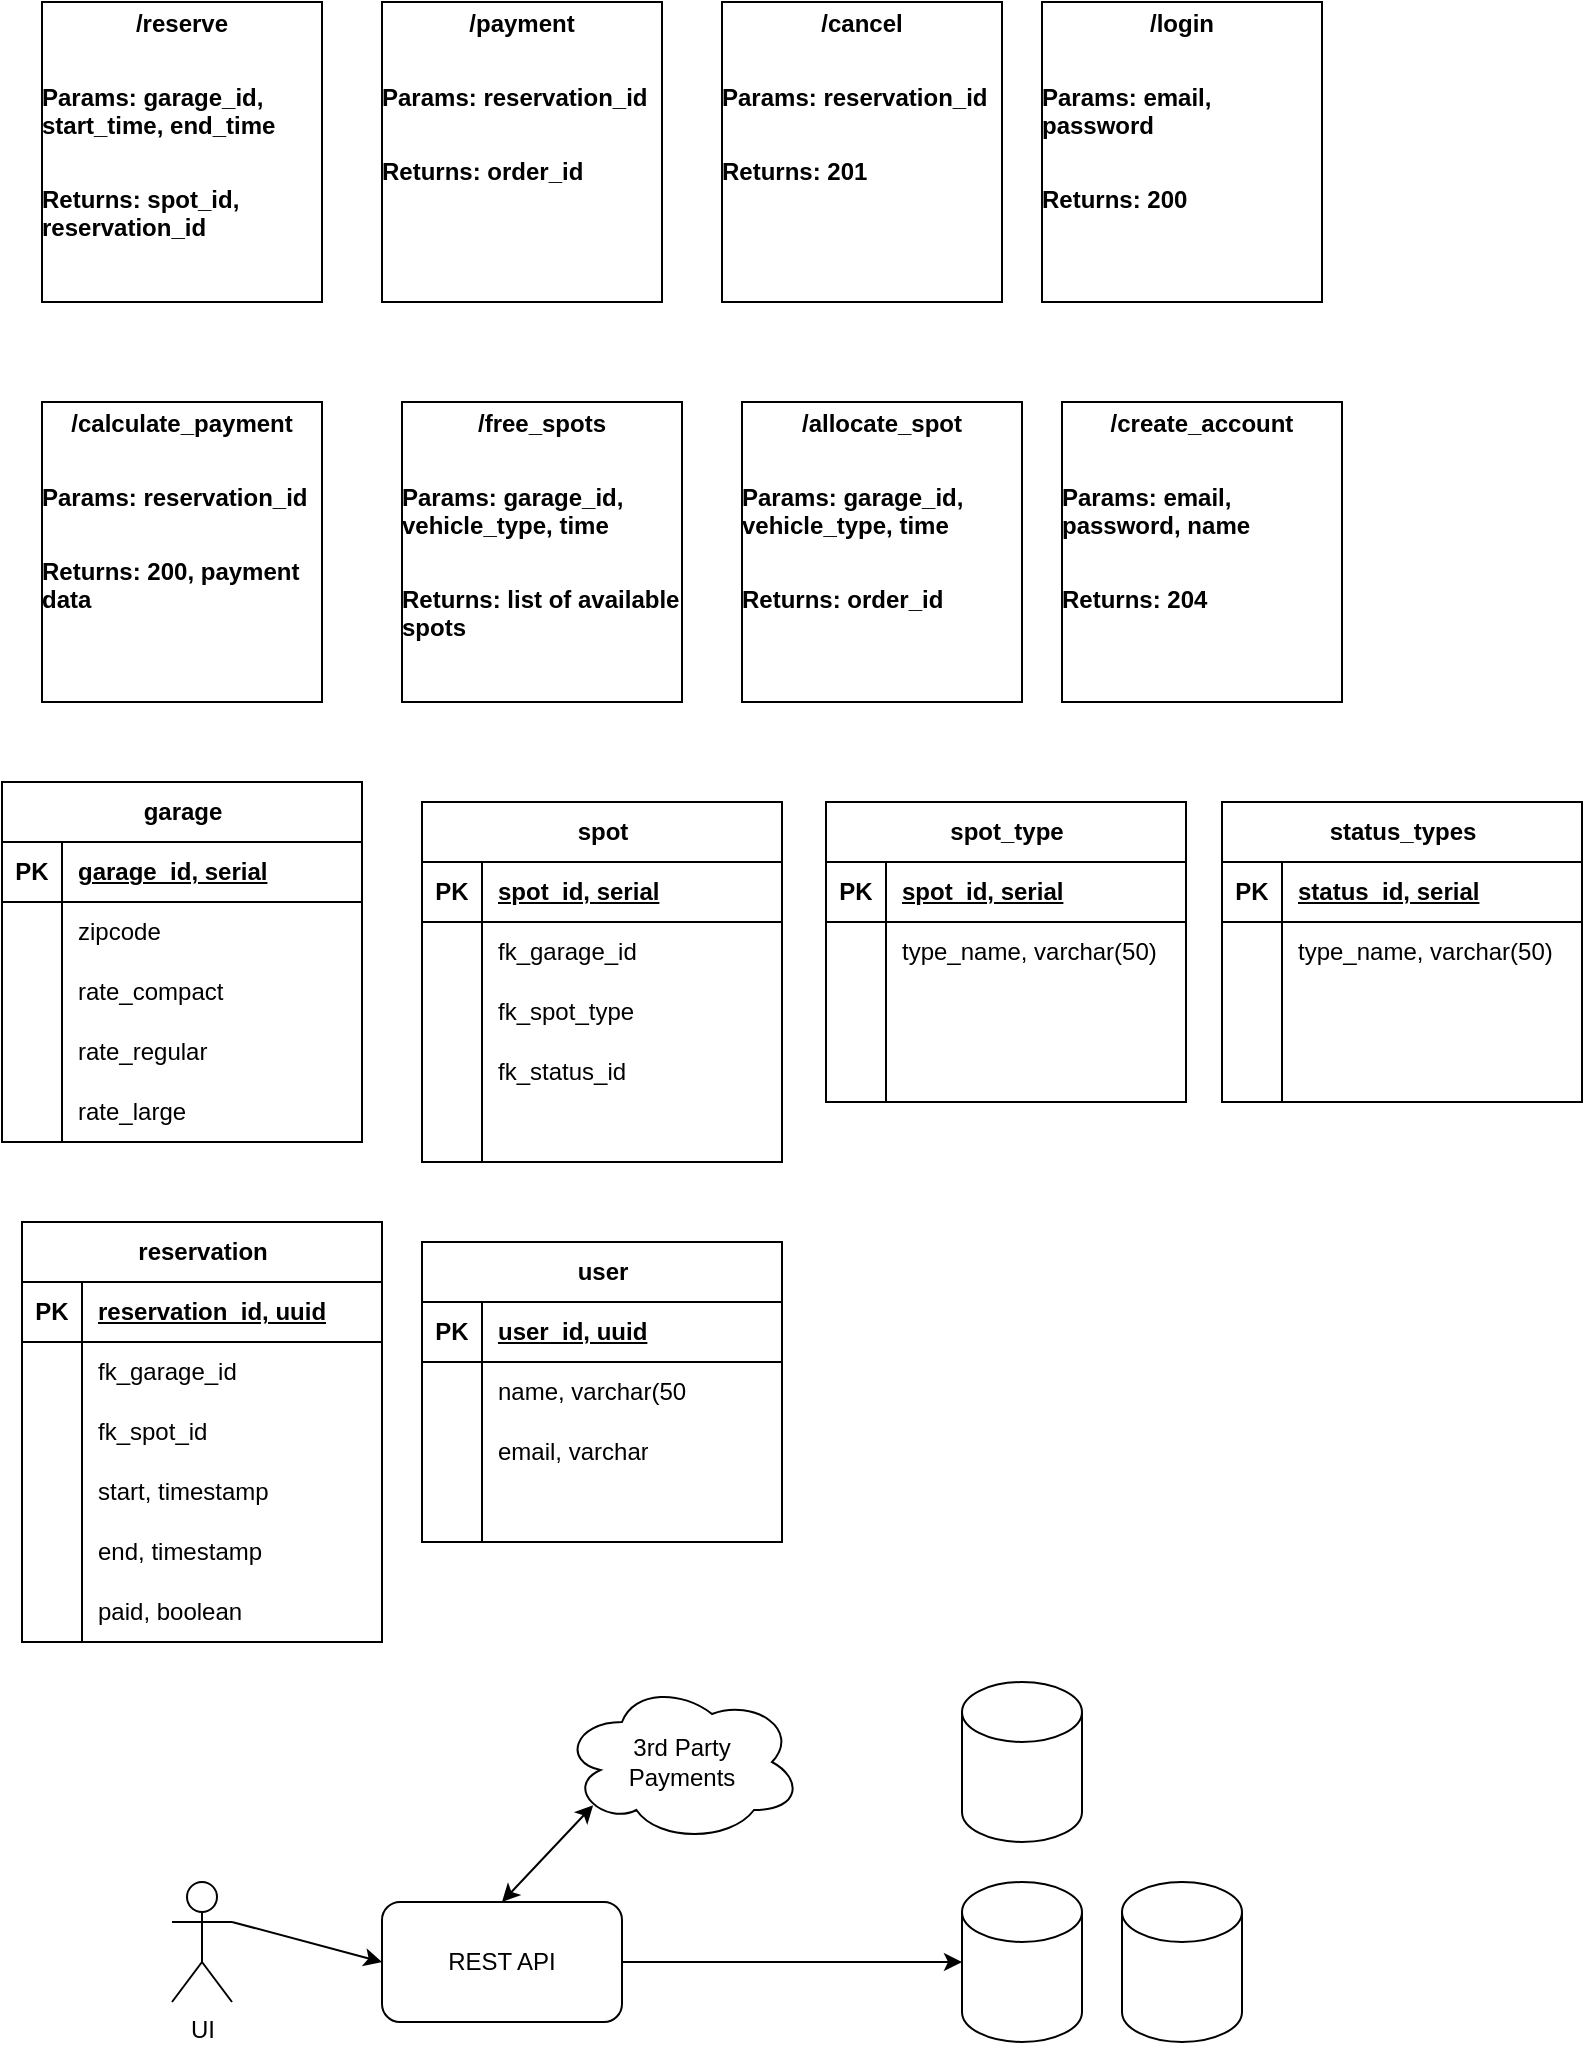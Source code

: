 <mxfile version="24.4.13" type="github">
  <diagram name="Page-1" id="Utx4sBsrbzKJD6s0hkBJ">
    <mxGraphModel dx="1434" dy="866" grid="1" gridSize="10" guides="1" tooltips="1" connect="1" arrows="1" fold="1" page="1" pageScale="1" pageWidth="850" pageHeight="1100" math="0" shadow="0">
      <root>
        <mxCell id="0" />
        <mxCell id="1" parent="0" />
        <mxCell id="egeX6gDCXLzGk8_edn80-23" value="&lt;p style=&quot;margin:0px;margin-top:4px;text-align:center;&quot;&gt;&lt;b&gt;/reserve&lt;/b&gt;&lt;/p&gt;&lt;p style=&quot;margin: 4px 0px 0px;&quot;&gt;&lt;br&gt;&lt;/p&gt;&lt;p style=&quot;margin: 4px 0px 0px;&quot;&gt;&lt;b&gt;Params: garage_id, start_time, end_time&lt;/b&gt;&lt;/p&gt;&lt;p style=&quot;margin: 4px 0px 0px;&quot;&gt;&lt;b&gt;&lt;br&gt;&lt;/b&gt;&lt;/p&gt;&lt;p style=&quot;margin: 4px 0px 0px;&quot;&gt;&lt;b&gt;Returns: spot_id, reservation_id&lt;/b&gt;&lt;/p&gt;&lt;p style=&quot;margin: 4px 0px 0px;&quot;&gt;&lt;b&gt;&lt;br&gt;&lt;/b&gt;&lt;/p&gt;" style="verticalAlign=top;align=left;overflow=fill;html=1;whiteSpace=wrap;" vertex="1" parent="1">
          <mxGeometry x="30" y="60" width="140" height="150" as="geometry" />
        </mxCell>
        <mxCell id="egeX6gDCXLzGk8_edn80-24" value="&lt;p style=&quot;margin:0px;margin-top:4px;text-align:center;&quot;&gt;&lt;b&gt;/payment&lt;/b&gt;&lt;/p&gt;&lt;p style=&quot;margin: 4px 0px 0px;&quot;&gt;&lt;br&gt;&lt;/p&gt;&lt;p style=&quot;margin: 4px 0px 0px;&quot;&gt;&lt;b&gt;Params: reservation_id&lt;/b&gt;&lt;/p&gt;&lt;p style=&quot;margin: 4px 0px 0px;&quot;&gt;&lt;b&gt;&lt;br&gt;&lt;/b&gt;&lt;/p&gt;&lt;p style=&quot;margin: 4px 0px 0px;&quot;&gt;&lt;b&gt;Returns: order_id&lt;/b&gt;&lt;/p&gt;&lt;p style=&quot;margin: 4px 0px 0px;&quot;&gt;&lt;b&gt;&lt;br&gt;&lt;/b&gt;&lt;/p&gt;" style="verticalAlign=top;align=left;overflow=fill;html=1;whiteSpace=wrap;" vertex="1" parent="1">
          <mxGeometry x="200" y="60" width="140" height="150" as="geometry" />
        </mxCell>
        <mxCell id="egeX6gDCXLzGk8_edn80-25" value="&lt;p style=&quot;margin:0px;margin-top:4px;text-align:center;&quot;&gt;&lt;b&gt;/cancel&lt;/b&gt;&lt;/p&gt;&lt;p style=&quot;margin: 4px 0px 0px;&quot;&gt;&lt;br&gt;&lt;/p&gt;&lt;p style=&quot;margin: 4px 0px 0px;&quot;&gt;&lt;b&gt;Params: reservation_id&lt;/b&gt;&lt;/p&gt;&lt;p style=&quot;margin: 4px 0px 0px;&quot;&gt;&lt;b&gt;&lt;br&gt;&lt;/b&gt;&lt;/p&gt;&lt;p style=&quot;margin: 4px 0px 0px;&quot;&gt;&lt;b&gt;Returns: 201&lt;/b&gt;&lt;/p&gt;&lt;p style=&quot;margin: 4px 0px 0px;&quot;&gt;&lt;b&gt;&lt;br&gt;&lt;/b&gt;&lt;/p&gt;" style="verticalAlign=top;align=left;overflow=fill;html=1;whiteSpace=wrap;" vertex="1" parent="1">
          <mxGeometry x="370" y="60" width="140" height="150" as="geometry" />
        </mxCell>
        <mxCell id="egeX6gDCXLzGk8_edn80-26" value="&lt;p style=&quot;margin:0px;margin-top:4px;text-align:center;&quot;&gt;&lt;b&gt;/calculate_payment&lt;/b&gt;&lt;/p&gt;&lt;p style=&quot;margin: 4px 0px 0px;&quot;&gt;&lt;br&gt;&lt;/p&gt;&lt;p style=&quot;margin: 4px 0px 0px;&quot;&gt;&lt;b&gt;Params: reservation_id&lt;/b&gt;&lt;/p&gt;&lt;p style=&quot;margin: 4px 0px 0px;&quot;&gt;&lt;b&gt;&lt;br&gt;&lt;/b&gt;&lt;/p&gt;&lt;p style=&quot;margin: 4px 0px 0px;&quot;&gt;&lt;b&gt;Returns: 200, payment data&lt;/b&gt;&lt;/p&gt;&lt;p style=&quot;margin: 4px 0px 0px;&quot;&gt;&lt;b&gt;&lt;br&gt;&lt;/b&gt;&lt;/p&gt;" style="verticalAlign=top;align=left;overflow=fill;html=1;whiteSpace=wrap;" vertex="1" parent="1">
          <mxGeometry x="30" y="260" width="140" height="150" as="geometry" />
        </mxCell>
        <mxCell id="egeX6gDCXLzGk8_edn80-27" value="&lt;p style=&quot;margin:0px;margin-top:4px;text-align:center;&quot;&gt;&lt;b&gt;/free_spots&lt;/b&gt;&lt;/p&gt;&lt;p style=&quot;margin: 4px 0px 0px;&quot;&gt;&lt;br&gt;&lt;/p&gt;&lt;p style=&quot;margin: 4px 0px 0px;&quot;&gt;&lt;b&gt;Params: garage_id, vehicle_type, time&lt;/b&gt;&lt;/p&gt;&lt;p style=&quot;margin: 4px 0px 0px;&quot;&gt;&lt;b&gt;&lt;br&gt;&lt;/b&gt;&lt;/p&gt;&lt;p style=&quot;margin: 4px 0px 0px;&quot;&gt;&lt;b&gt;Returns: list of available spots&lt;/b&gt;&lt;/p&gt;&lt;p style=&quot;margin: 4px 0px 0px;&quot;&gt;&lt;b&gt;&lt;br&gt;&lt;/b&gt;&lt;/p&gt;" style="verticalAlign=top;align=left;overflow=fill;html=1;whiteSpace=wrap;" vertex="1" parent="1">
          <mxGeometry x="210" y="260" width="140" height="150" as="geometry" />
        </mxCell>
        <mxCell id="egeX6gDCXLzGk8_edn80-28" value="&lt;p style=&quot;margin:0px;margin-top:4px;text-align:center;&quot;&gt;&lt;b&gt;/allocate_spot&lt;/b&gt;&lt;/p&gt;&lt;p style=&quot;margin: 4px 0px 0px;&quot;&gt;&lt;br&gt;&lt;/p&gt;&lt;p style=&quot;margin: 4px 0px 0px;&quot;&gt;&lt;b&gt;Params: garage_id, vehicle_type, time&lt;/b&gt;&lt;/p&gt;&lt;p style=&quot;margin: 4px 0px 0px;&quot;&gt;&lt;b&gt;&lt;br&gt;&lt;/b&gt;&lt;/p&gt;&lt;p style=&quot;margin: 4px 0px 0px;&quot;&gt;&lt;b&gt;Returns: order_id&lt;/b&gt;&lt;/p&gt;&lt;p style=&quot;margin: 4px 0px 0px;&quot;&gt;&lt;b&gt;&lt;br&gt;&lt;/b&gt;&lt;/p&gt;" style="verticalAlign=top;align=left;overflow=fill;html=1;whiteSpace=wrap;" vertex="1" parent="1">
          <mxGeometry x="380" y="260" width="140" height="150" as="geometry" />
        </mxCell>
        <mxCell id="egeX6gDCXLzGk8_edn80-29" value="&lt;p style=&quot;margin:0px;margin-top:4px;text-align:center;&quot;&gt;&lt;b&gt;/create_account&lt;/b&gt;&lt;/p&gt;&lt;p style=&quot;margin: 4px 0px 0px;&quot;&gt;&lt;br&gt;&lt;/p&gt;&lt;p style=&quot;margin: 4px 0px 0px;&quot;&gt;&lt;b&gt;Params: email, password, name&lt;/b&gt;&lt;/p&gt;&lt;p style=&quot;margin: 4px 0px 0px;&quot;&gt;&lt;b&gt;&lt;br&gt;&lt;/b&gt;&lt;/p&gt;&lt;p style=&quot;margin: 4px 0px 0px;&quot;&gt;&lt;b&gt;Returns: 204&lt;/b&gt;&lt;/p&gt;&lt;p style=&quot;margin: 4px 0px 0px;&quot;&gt;&lt;b&gt;&lt;br&gt;&lt;/b&gt;&lt;/p&gt;" style="verticalAlign=top;align=left;overflow=fill;html=1;whiteSpace=wrap;" vertex="1" parent="1">
          <mxGeometry x="540" y="260" width="140" height="150" as="geometry" />
        </mxCell>
        <mxCell id="egeX6gDCXLzGk8_edn80-30" value="&lt;p style=&quot;margin:0px;margin-top:4px;text-align:center;&quot;&gt;&lt;b&gt;/login&lt;/b&gt;&lt;/p&gt;&lt;p style=&quot;margin: 4px 0px 0px;&quot;&gt;&lt;br&gt;&lt;/p&gt;&lt;p style=&quot;margin: 4px 0px 0px;&quot;&gt;&lt;b&gt;Params: email, password&lt;/b&gt;&lt;/p&gt;&lt;p style=&quot;margin: 4px 0px 0px;&quot;&gt;&lt;b&gt;&lt;br&gt;&lt;/b&gt;&lt;/p&gt;&lt;p style=&quot;margin: 4px 0px 0px;&quot;&gt;&lt;b&gt;Returns: 200&lt;/b&gt;&lt;/p&gt;&lt;p style=&quot;margin: 4px 0px 0px;&quot;&gt;&lt;b&gt;&lt;br&gt;&lt;/b&gt;&lt;/p&gt;" style="verticalAlign=top;align=left;overflow=fill;html=1;whiteSpace=wrap;" vertex="1" parent="1">
          <mxGeometry x="530" y="60" width="140" height="150" as="geometry" />
        </mxCell>
        <mxCell id="egeX6gDCXLzGk8_edn80-31" value="garage" style="shape=table;startSize=30;container=1;collapsible=1;childLayout=tableLayout;fixedRows=1;rowLines=0;fontStyle=1;align=center;resizeLast=1;html=1;" vertex="1" parent="1">
          <mxGeometry x="10" y="450" width="180" height="180" as="geometry" />
        </mxCell>
        <mxCell id="egeX6gDCXLzGk8_edn80-32" value="" style="shape=tableRow;horizontal=0;startSize=0;swimlaneHead=0;swimlaneBody=0;fillColor=none;collapsible=0;dropTarget=0;points=[[0,0.5],[1,0.5]];portConstraint=eastwest;top=0;left=0;right=0;bottom=1;" vertex="1" parent="egeX6gDCXLzGk8_edn80-31">
          <mxGeometry y="30" width="180" height="30" as="geometry" />
        </mxCell>
        <mxCell id="egeX6gDCXLzGk8_edn80-33" value="PK" style="shape=partialRectangle;connectable=0;fillColor=none;top=0;left=0;bottom=0;right=0;fontStyle=1;overflow=hidden;whiteSpace=wrap;html=1;" vertex="1" parent="egeX6gDCXLzGk8_edn80-32">
          <mxGeometry width="30" height="30" as="geometry">
            <mxRectangle width="30" height="30" as="alternateBounds" />
          </mxGeometry>
        </mxCell>
        <mxCell id="egeX6gDCXLzGk8_edn80-34" value="garage_id, serial" style="shape=partialRectangle;connectable=0;fillColor=none;top=0;left=0;bottom=0;right=0;align=left;spacingLeft=6;fontStyle=5;overflow=hidden;whiteSpace=wrap;html=1;" vertex="1" parent="egeX6gDCXLzGk8_edn80-32">
          <mxGeometry x="30" width="150" height="30" as="geometry">
            <mxRectangle width="150" height="30" as="alternateBounds" />
          </mxGeometry>
        </mxCell>
        <mxCell id="egeX6gDCXLzGk8_edn80-35" value="" style="shape=tableRow;horizontal=0;startSize=0;swimlaneHead=0;swimlaneBody=0;fillColor=none;collapsible=0;dropTarget=0;points=[[0,0.5],[1,0.5]];portConstraint=eastwest;top=0;left=0;right=0;bottom=0;" vertex="1" parent="egeX6gDCXLzGk8_edn80-31">
          <mxGeometry y="60" width="180" height="30" as="geometry" />
        </mxCell>
        <mxCell id="egeX6gDCXLzGk8_edn80-36" value="" style="shape=partialRectangle;connectable=0;fillColor=none;top=0;left=0;bottom=0;right=0;editable=1;overflow=hidden;whiteSpace=wrap;html=1;" vertex="1" parent="egeX6gDCXLzGk8_edn80-35">
          <mxGeometry width="30" height="30" as="geometry">
            <mxRectangle width="30" height="30" as="alternateBounds" />
          </mxGeometry>
        </mxCell>
        <mxCell id="egeX6gDCXLzGk8_edn80-37" value="zipcode" style="shape=partialRectangle;connectable=0;fillColor=none;top=0;left=0;bottom=0;right=0;align=left;spacingLeft=6;overflow=hidden;whiteSpace=wrap;html=1;" vertex="1" parent="egeX6gDCXLzGk8_edn80-35">
          <mxGeometry x="30" width="150" height="30" as="geometry">
            <mxRectangle width="150" height="30" as="alternateBounds" />
          </mxGeometry>
        </mxCell>
        <mxCell id="egeX6gDCXLzGk8_edn80-38" value="" style="shape=tableRow;horizontal=0;startSize=0;swimlaneHead=0;swimlaneBody=0;fillColor=none;collapsible=0;dropTarget=0;points=[[0,0.5],[1,0.5]];portConstraint=eastwest;top=0;left=0;right=0;bottom=0;" vertex="1" parent="egeX6gDCXLzGk8_edn80-31">
          <mxGeometry y="90" width="180" height="30" as="geometry" />
        </mxCell>
        <mxCell id="egeX6gDCXLzGk8_edn80-39" value="" style="shape=partialRectangle;connectable=0;fillColor=none;top=0;left=0;bottom=0;right=0;editable=1;overflow=hidden;whiteSpace=wrap;html=1;" vertex="1" parent="egeX6gDCXLzGk8_edn80-38">
          <mxGeometry width="30" height="30" as="geometry">
            <mxRectangle width="30" height="30" as="alternateBounds" />
          </mxGeometry>
        </mxCell>
        <mxCell id="egeX6gDCXLzGk8_edn80-40" value="rate_compact" style="shape=partialRectangle;connectable=0;fillColor=none;top=0;left=0;bottom=0;right=0;align=left;spacingLeft=6;overflow=hidden;whiteSpace=wrap;html=1;" vertex="1" parent="egeX6gDCXLzGk8_edn80-38">
          <mxGeometry x="30" width="150" height="30" as="geometry">
            <mxRectangle width="150" height="30" as="alternateBounds" />
          </mxGeometry>
        </mxCell>
        <mxCell id="egeX6gDCXLzGk8_edn80-41" value="" style="shape=tableRow;horizontal=0;startSize=0;swimlaneHead=0;swimlaneBody=0;fillColor=none;collapsible=0;dropTarget=0;points=[[0,0.5],[1,0.5]];portConstraint=eastwest;top=0;left=0;right=0;bottom=0;" vertex="1" parent="egeX6gDCXLzGk8_edn80-31">
          <mxGeometry y="120" width="180" height="30" as="geometry" />
        </mxCell>
        <mxCell id="egeX6gDCXLzGk8_edn80-42" value="" style="shape=partialRectangle;connectable=0;fillColor=none;top=0;left=0;bottom=0;right=0;editable=1;overflow=hidden;whiteSpace=wrap;html=1;" vertex="1" parent="egeX6gDCXLzGk8_edn80-41">
          <mxGeometry width="30" height="30" as="geometry">
            <mxRectangle width="30" height="30" as="alternateBounds" />
          </mxGeometry>
        </mxCell>
        <mxCell id="egeX6gDCXLzGk8_edn80-43" value="rate_regular" style="shape=partialRectangle;connectable=0;fillColor=none;top=0;left=0;bottom=0;right=0;align=left;spacingLeft=6;overflow=hidden;whiteSpace=wrap;html=1;" vertex="1" parent="egeX6gDCXLzGk8_edn80-41">
          <mxGeometry x="30" width="150" height="30" as="geometry">
            <mxRectangle width="150" height="30" as="alternateBounds" />
          </mxGeometry>
        </mxCell>
        <mxCell id="egeX6gDCXLzGk8_edn80-107" style="shape=tableRow;horizontal=0;startSize=0;swimlaneHead=0;swimlaneBody=0;fillColor=none;collapsible=0;dropTarget=0;points=[[0,0.5],[1,0.5]];portConstraint=eastwest;top=0;left=0;right=0;bottom=0;" vertex="1" parent="egeX6gDCXLzGk8_edn80-31">
          <mxGeometry y="150" width="180" height="30" as="geometry" />
        </mxCell>
        <mxCell id="egeX6gDCXLzGk8_edn80-108" style="shape=partialRectangle;connectable=0;fillColor=none;top=0;left=0;bottom=0;right=0;editable=1;overflow=hidden;whiteSpace=wrap;html=1;" vertex="1" parent="egeX6gDCXLzGk8_edn80-107">
          <mxGeometry width="30" height="30" as="geometry">
            <mxRectangle width="30" height="30" as="alternateBounds" />
          </mxGeometry>
        </mxCell>
        <mxCell id="egeX6gDCXLzGk8_edn80-109" value="rate_large" style="shape=partialRectangle;connectable=0;fillColor=none;top=0;left=0;bottom=0;right=0;align=left;spacingLeft=6;overflow=hidden;whiteSpace=wrap;html=1;" vertex="1" parent="egeX6gDCXLzGk8_edn80-107">
          <mxGeometry x="30" width="150" height="30" as="geometry">
            <mxRectangle width="150" height="30" as="alternateBounds" />
          </mxGeometry>
        </mxCell>
        <mxCell id="egeX6gDCXLzGk8_edn80-44" value="spot" style="shape=table;startSize=30;container=1;collapsible=1;childLayout=tableLayout;fixedRows=1;rowLines=0;fontStyle=1;align=center;resizeLast=1;html=1;" vertex="1" parent="1">
          <mxGeometry x="220" y="460" width="180" height="180" as="geometry" />
        </mxCell>
        <mxCell id="egeX6gDCXLzGk8_edn80-45" value="" style="shape=tableRow;horizontal=0;startSize=0;swimlaneHead=0;swimlaneBody=0;fillColor=none;collapsible=0;dropTarget=0;points=[[0,0.5],[1,0.5]];portConstraint=eastwest;top=0;left=0;right=0;bottom=1;" vertex="1" parent="egeX6gDCXLzGk8_edn80-44">
          <mxGeometry y="30" width="180" height="30" as="geometry" />
        </mxCell>
        <mxCell id="egeX6gDCXLzGk8_edn80-46" value="PK" style="shape=partialRectangle;connectable=0;fillColor=none;top=0;left=0;bottom=0;right=0;fontStyle=1;overflow=hidden;whiteSpace=wrap;html=1;" vertex="1" parent="egeX6gDCXLzGk8_edn80-45">
          <mxGeometry width="30" height="30" as="geometry">
            <mxRectangle width="30" height="30" as="alternateBounds" />
          </mxGeometry>
        </mxCell>
        <mxCell id="egeX6gDCXLzGk8_edn80-47" value="spot_id, serial" style="shape=partialRectangle;connectable=0;fillColor=none;top=0;left=0;bottom=0;right=0;align=left;spacingLeft=6;fontStyle=5;overflow=hidden;whiteSpace=wrap;html=1;" vertex="1" parent="egeX6gDCXLzGk8_edn80-45">
          <mxGeometry x="30" width="150" height="30" as="geometry">
            <mxRectangle width="150" height="30" as="alternateBounds" />
          </mxGeometry>
        </mxCell>
        <mxCell id="egeX6gDCXLzGk8_edn80-48" value="" style="shape=tableRow;horizontal=0;startSize=0;swimlaneHead=0;swimlaneBody=0;fillColor=none;collapsible=0;dropTarget=0;points=[[0,0.5],[1,0.5]];portConstraint=eastwest;top=0;left=0;right=0;bottom=0;" vertex="1" parent="egeX6gDCXLzGk8_edn80-44">
          <mxGeometry y="60" width="180" height="30" as="geometry" />
        </mxCell>
        <mxCell id="egeX6gDCXLzGk8_edn80-49" value="" style="shape=partialRectangle;connectable=0;fillColor=none;top=0;left=0;bottom=0;right=0;editable=1;overflow=hidden;whiteSpace=wrap;html=1;" vertex="1" parent="egeX6gDCXLzGk8_edn80-48">
          <mxGeometry width="30" height="30" as="geometry">
            <mxRectangle width="30" height="30" as="alternateBounds" />
          </mxGeometry>
        </mxCell>
        <mxCell id="egeX6gDCXLzGk8_edn80-50" value="fk_garage_id" style="shape=partialRectangle;connectable=0;fillColor=none;top=0;left=0;bottom=0;right=0;align=left;spacingLeft=6;overflow=hidden;whiteSpace=wrap;html=1;" vertex="1" parent="egeX6gDCXLzGk8_edn80-48">
          <mxGeometry x="30" width="150" height="30" as="geometry">
            <mxRectangle width="150" height="30" as="alternateBounds" />
          </mxGeometry>
        </mxCell>
        <mxCell id="egeX6gDCXLzGk8_edn80-51" value="" style="shape=tableRow;horizontal=0;startSize=0;swimlaneHead=0;swimlaneBody=0;fillColor=none;collapsible=0;dropTarget=0;points=[[0,0.5],[1,0.5]];portConstraint=eastwest;top=0;left=0;right=0;bottom=0;" vertex="1" parent="egeX6gDCXLzGk8_edn80-44">
          <mxGeometry y="90" width="180" height="30" as="geometry" />
        </mxCell>
        <mxCell id="egeX6gDCXLzGk8_edn80-52" value="" style="shape=partialRectangle;connectable=0;fillColor=none;top=0;left=0;bottom=0;right=0;editable=1;overflow=hidden;whiteSpace=wrap;html=1;" vertex="1" parent="egeX6gDCXLzGk8_edn80-51">
          <mxGeometry width="30" height="30" as="geometry">
            <mxRectangle width="30" height="30" as="alternateBounds" />
          </mxGeometry>
        </mxCell>
        <mxCell id="egeX6gDCXLzGk8_edn80-53" value="fk_spot_type" style="shape=partialRectangle;connectable=0;fillColor=none;top=0;left=0;bottom=0;right=0;align=left;spacingLeft=6;overflow=hidden;whiteSpace=wrap;html=1;" vertex="1" parent="egeX6gDCXLzGk8_edn80-51">
          <mxGeometry x="30" width="150" height="30" as="geometry">
            <mxRectangle width="150" height="30" as="alternateBounds" />
          </mxGeometry>
        </mxCell>
        <mxCell id="egeX6gDCXLzGk8_edn80-54" value="" style="shape=tableRow;horizontal=0;startSize=0;swimlaneHead=0;swimlaneBody=0;fillColor=none;collapsible=0;dropTarget=0;points=[[0,0.5],[1,0.5]];portConstraint=eastwest;top=0;left=0;right=0;bottom=0;" vertex="1" parent="egeX6gDCXLzGk8_edn80-44">
          <mxGeometry y="120" width="180" height="30" as="geometry" />
        </mxCell>
        <mxCell id="egeX6gDCXLzGk8_edn80-55" value="" style="shape=partialRectangle;connectable=0;fillColor=none;top=0;left=0;bottom=0;right=0;editable=1;overflow=hidden;whiteSpace=wrap;html=1;" vertex="1" parent="egeX6gDCXLzGk8_edn80-54">
          <mxGeometry width="30" height="30" as="geometry">
            <mxRectangle width="30" height="30" as="alternateBounds" />
          </mxGeometry>
        </mxCell>
        <mxCell id="egeX6gDCXLzGk8_edn80-56" value="fk_status_id" style="shape=partialRectangle;connectable=0;fillColor=none;top=0;left=0;bottom=0;right=0;align=left;spacingLeft=6;overflow=hidden;whiteSpace=wrap;html=1;" vertex="1" parent="egeX6gDCXLzGk8_edn80-54">
          <mxGeometry x="30" width="150" height="30" as="geometry">
            <mxRectangle width="150" height="30" as="alternateBounds" />
          </mxGeometry>
        </mxCell>
        <mxCell id="egeX6gDCXLzGk8_edn80-103" style="shape=tableRow;horizontal=0;startSize=0;swimlaneHead=0;swimlaneBody=0;fillColor=none;collapsible=0;dropTarget=0;points=[[0,0.5],[1,0.5]];portConstraint=eastwest;top=0;left=0;right=0;bottom=0;" vertex="1" parent="egeX6gDCXLzGk8_edn80-44">
          <mxGeometry y="150" width="180" height="30" as="geometry" />
        </mxCell>
        <mxCell id="egeX6gDCXLzGk8_edn80-104" style="shape=partialRectangle;connectable=0;fillColor=none;top=0;left=0;bottom=0;right=0;editable=1;overflow=hidden;whiteSpace=wrap;html=1;" vertex="1" parent="egeX6gDCXLzGk8_edn80-103">
          <mxGeometry width="30" height="30" as="geometry">
            <mxRectangle width="30" height="30" as="alternateBounds" />
          </mxGeometry>
        </mxCell>
        <mxCell id="egeX6gDCXLzGk8_edn80-105" style="shape=partialRectangle;connectable=0;fillColor=none;top=0;left=0;bottom=0;right=0;align=left;spacingLeft=6;overflow=hidden;whiteSpace=wrap;html=1;" vertex="1" parent="egeX6gDCXLzGk8_edn80-103">
          <mxGeometry x="30" width="150" height="30" as="geometry">
            <mxRectangle width="150" height="30" as="alternateBounds" />
          </mxGeometry>
        </mxCell>
        <mxCell id="egeX6gDCXLzGk8_edn80-57" value="spot_type" style="shape=table;startSize=30;container=1;collapsible=1;childLayout=tableLayout;fixedRows=1;rowLines=0;fontStyle=1;align=center;resizeLast=1;html=1;" vertex="1" parent="1">
          <mxGeometry x="422" y="460" width="180" height="150" as="geometry" />
        </mxCell>
        <mxCell id="egeX6gDCXLzGk8_edn80-58" value="" style="shape=tableRow;horizontal=0;startSize=0;swimlaneHead=0;swimlaneBody=0;fillColor=none;collapsible=0;dropTarget=0;points=[[0,0.5],[1,0.5]];portConstraint=eastwest;top=0;left=0;right=0;bottom=1;" vertex="1" parent="egeX6gDCXLzGk8_edn80-57">
          <mxGeometry y="30" width="180" height="30" as="geometry" />
        </mxCell>
        <mxCell id="egeX6gDCXLzGk8_edn80-59" value="PK" style="shape=partialRectangle;connectable=0;fillColor=none;top=0;left=0;bottom=0;right=0;fontStyle=1;overflow=hidden;whiteSpace=wrap;html=1;" vertex="1" parent="egeX6gDCXLzGk8_edn80-58">
          <mxGeometry width="30" height="30" as="geometry">
            <mxRectangle width="30" height="30" as="alternateBounds" />
          </mxGeometry>
        </mxCell>
        <mxCell id="egeX6gDCXLzGk8_edn80-60" value="spot_id, serial" style="shape=partialRectangle;connectable=0;fillColor=none;top=0;left=0;bottom=0;right=0;align=left;spacingLeft=6;fontStyle=5;overflow=hidden;whiteSpace=wrap;html=1;" vertex="1" parent="egeX6gDCXLzGk8_edn80-58">
          <mxGeometry x="30" width="150" height="30" as="geometry">
            <mxRectangle width="150" height="30" as="alternateBounds" />
          </mxGeometry>
        </mxCell>
        <mxCell id="egeX6gDCXLzGk8_edn80-61" value="" style="shape=tableRow;horizontal=0;startSize=0;swimlaneHead=0;swimlaneBody=0;fillColor=none;collapsible=0;dropTarget=0;points=[[0,0.5],[1,0.5]];portConstraint=eastwest;top=0;left=0;right=0;bottom=0;" vertex="1" parent="egeX6gDCXLzGk8_edn80-57">
          <mxGeometry y="60" width="180" height="30" as="geometry" />
        </mxCell>
        <mxCell id="egeX6gDCXLzGk8_edn80-62" value="" style="shape=partialRectangle;connectable=0;fillColor=none;top=0;left=0;bottom=0;right=0;editable=1;overflow=hidden;whiteSpace=wrap;html=1;" vertex="1" parent="egeX6gDCXLzGk8_edn80-61">
          <mxGeometry width="30" height="30" as="geometry">
            <mxRectangle width="30" height="30" as="alternateBounds" />
          </mxGeometry>
        </mxCell>
        <mxCell id="egeX6gDCXLzGk8_edn80-63" value="type_name, varchar(50)" style="shape=partialRectangle;connectable=0;fillColor=none;top=0;left=0;bottom=0;right=0;align=left;spacingLeft=6;overflow=hidden;whiteSpace=wrap;html=1;" vertex="1" parent="egeX6gDCXLzGk8_edn80-61">
          <mxGeometry x="30" width="150" height="30" as="geometry">
            <mxRectangle width="150" height="30" as="alternateBounds" />
          </mxGeometry>
        </mxCell>
        <mxCell id="egeX6gDCXLzGk8_edn80-64" value="" style="shape=tableRow;horizontal=0;startSize=0;swimlaneHead=0;swimlaneBody=0;fillColor=none;collapsible=0;dropTarget=0;points=[[0,0.5],[1,0.5]];portConstraint=eastwest;top=0;left=0;right=0;bottom=0;" vertex="1" parent="egeX6gDCXLzGk8_edn80-57">
          <mxGeometry y="90" width="180" height="30" as="geometry" />
        </mxCell>
        <mxCell id="egeX6gDCXLzGk8_edn80-65" value="" style="shape=partialRectangle;connectable=0;fillColor=none;top=0;left=0;bottom=0;right=0;editable=1;overflow=hidden;whiteSpace=wrap;html=1;" vertex="1" parent="egeX6gDCXLzGk8_edn80-64">
          <mxGeometry width="30" height="30" as="geometry">
            <mxRectangle width="30" height="30" as="alternateBounds" />
          </mxGeometry>
        </mxCell>
        <mxCell id="egeX6gDCXLzGk8_edn80-66" value="" style="shape=partialRectangle;connectable=0;fillColor=none;top=0;left=0;bottom=0;right=0;align=left;spacingLeft=6;overflow=hidden;whiteSpace=wrap;html=1;" vertex="1" parent="egeX6gDCXLzGk8_edn80-64">
          <mxGeometry x="30" width="150" height="30" as="geometry">
            <mxRectangle width="150" height="30" as="alternateBounds" />
          </mxGeometry>
        </mxCell>
        <mxCell id="egeX6gDCXLzGk8_edn80-67" value="" style="shape=tableRow;horizontal=0;startSize=0;swimlaneHead=0;swimlaneBody=0;fillColor=none;collapsible=0;dropTarget=0;points=[[0,0.5],[1,0.5]];portConstraint=eastwest;top=0;left=0;right=0;bottom=0;" vertex="1" parent="egeX6gDCXLzGk8_edn80-57">
          <mxGeometry y="120" width="180" height="30" as="geometry" />
        </mxCell>
        <mxCell id="egeX6gDCXLzGk8_edn80-68" value="" style="shape=partialRectangle;connectable=0;fillColor=none;top=0;left=0;bottom=0;right=0;editable=1;overflow=hidden;whiteSpace=wrap;html=1;" vertex="1" parent="egeX6gDCXLzGk8_edn80-67">
          <mxGeometry width="30" height="30" as="geometry">
            <mxRectangle width="30" height="30" as="alternateBounds" />
          </mxGeometry>
        </mxCell>
        <mxCell id="egeX6gDCXLzGk8_edn80-69" value="" style="shape=partialRectangle;connectable=0;fillColor=none;top=0;left=0;bottom=0;right=0;align=left;spacingLeft=6;overflow=hidden;whiteSpace=wrap;html=1;" vertex="1" parent="egeX6gDCXLzGk8_edn80-67">
          <mxGeometry x="30" width="150" height="30" as="geometry">
            <mxRectangle width="150" height="30" as="alternateBounds" />
          </mxGeometry>
        </mxCell>
        <mxCell id="egeX6gDCXLzGk8_edn80-70" value="reservation" style="shape=table;startSize=30;container=1;collapsible=1;childLayout=tableLayout;fixedRows=1;rowLines=0;fontStyle=1;align=center;resizeLast=1;html=1;" vertex="1" parent="1">
          <mxGeometry x="20" y="670" width="180" height="210" as="geometry" />
        </mxCell>
        <mxCell id="egeX6gDCXLzGk8_edn80-71" value="" style="shape=tableRow;horizontal=0;startSize=0;swimlaneHead=0;swimlaneBody=0;fillColor=none;collapsible=0;dropTarget=0;points=[[0,0.5],[1,0.5]];portConstraint=eastwest;top=0;left=0;right=0;bottom=1;" vertex="1" parent="egeX6gDCXLzGk8_edn80-70">
          <mxGeometry y="30" width="180" height="30" as="geometry" />
        </mxCell>
        <mxCell id="egeX6gDCXLzGk8_edn80-72" value="PK" style="shape=partialRectangle;connectable=0;fillColor=none;top=0;left=0;bottom=0;right=0;fontStyle=1;overflow=hidden;whiteSpace=wrap;html=1;" vertex="1" parent="egeX6gDCXLzGk8_edn80-71">
          <mxGeometry width="30" height="30" as="geometry">
            <mxRectangle width="30" height="30" as="alternateBounds" />
          </mxGeometry>
        </mxCell>
        <mxCell id="egeX6gDCXLzGk8_edn80-73" value="reservation_id, uuid" style="shape=partialRectangle;connectable=0;fillColor=none;top=0;left=0;bottom=0;right=0;align=left;spacingLeft=6;fontStyle=5;overflow=hidden;whiteSpace=wrap;html=1;" vertex="1" parent="egeX6gDCXLzGk8_edn80-71">
          <mxGeometry x="30" width="150" height="30" as="geometry">
            <mxRectangle width="150" height="30" as="alternateBounds" />
          </mxGeometry>
        </mxCell>
        <mxCell id="egeX6gDCXLzGk8_edn80-74" value="" style="shape=tableRow;horizontal=0;startSize=0;swimlaneHead=0;swimlaneBody=0;fillColor=none;collapsible=0;dropTarget=0;points=[[0,0.5],[1,0.5]];portConstraint=eastwest;top=0;left=0;right=0;bottom=0;" vertex="1" parent="egeX6gDCXLzGk8_edn80-70">
          <mxGeometry y="60" width="180" height="30" as="geometry" />
        </mxCell>
        <mxCell id="egeX6gDCXLzGk8_edn80-75" value="" style="shape=partialRectangle;connectable=0;fillColor=none;top=0;left=0;bottom=0;right=0;editable=1;overflow=hidden;whiteSpace=wrap;html=1;" vertex="1" parent="egeX6gDCXLzGk8_edn80-74">
          <mxGeometry width="30" height="30" as="geometry">
            <mxRectangle width="30" height="30" as="alternateBounds" />
          </mxGeometry>
        </mxCell>
        <mxCell id="egeX6gDCXLzGk8_edn80-76" value="fk_garage_id" style="shape=partialRectangle;connectable=0;fillColor=none;top=0;left=0;bottom=0;right=0;align=left;spacingLeft=6;overflow=hidden;whiteSpace=wrap;html=1;" vertex="1" parent="egeX6gDCXLzGk8_edn80-74">
          <mxGeometry x="30" width="150" height="30" as="geometry">
            <mxRectangle width="150" height="30" as="alternateBounds" />
          </mxGeometry>
        </mxCell>
        <mxCell id="egeX6gDCXLzGk8_edn80-77" value="" style="shape=tableRow;horizontal=0;startSize=0;swimlaneHead=0;swimlaneBody=0;fillColor=none;collapsible=0;dropTarget=0;points=[[0,0.5],[1,0.5]];portConstraint=eastwest;top=0;left=0;right=0;bottom=0;" vertex="1" parent="egeX6gDCXLzGk8_edn80-70">
          <mxGeometry y="90" width="180" height="30" as="geometry" />
        </mxCell>
        <mxCell id="egeX6gDCXLzGk8_edn80-78" value="" style="shape=partialRectangle;connectable=0;fillColor=none;top=0;left=0;bottom=0;right=0;editable=1;overflow=hidden;whiteSpace=wrap;html=1;" vertex="1" parent="egeX6gDCXLzGk8_edn80-77">
          <mxGeometry width="30" height="30" as="geometry">
            <mxRectangle width="30" height="30" as="alternateBounds" />
          </mxGeometry>
        </mxCell>
        <mxCell id="egeX6gDCXLzGk8_edn80-79" value="fk_spot_id" style="shape=partialRectangle;connectable=0;fillColor=none;top=0;left=0;bottom=0;right=0;align=left;spacingLeft=6;overflow=hidden;whiteSpace=wrap;html=1;" vertex="1" parent="egeX6gDCXLzGk8_edn80-77">
          <mxGeometry x="30" width="150" height="30" as="geometry">
            <mxRectangle width="150" height="30" as="alternateBounds" />
          </mxGeometry>
        </mxCell>
        <mxCell id="egeX6gDCXLzGk8_edn80-80" value="" style="shape=tableRow;horizontal=0;startSize=0;swimlaneHead=0;swimlaneBody=0;fillColor=none;collapsible=0;dropTarget=0;points=[[0,0.5],[1,0.5]];portConstraint=eastwest;top=0;left=0;right=0;bottom=0;" vertex="1" parent="egeX6gDCXLzGk8_edn80-70">
          <mxGeometry y="120" width="180" height="30" as="geometry" />
        </mxCell>
        <mxCell id="egeX6gDCXLzGk8_edn80-81" value="" style="shape=partialRectangle;connectable=0;fillColor=none;top=0;left=0;bottom=0;right=0;editable=1;overflow=hidden;whiteSpace=wrap;html=1;" vertex="1" parent="egeX6gDCXLzGk8_edn80-80">
          <mxGeometry width="30" height="30" as="geometry">
            <mxRectangle width="30" height="30" as="alternateBounds" />
          </mxGeometry>
        </mxCell>
        <mxCell id="egeX6gDCXLzGk8_edn80-82" value="start, timestamp" style="shape=partialRectangle;connectable=0;fillColor=none;top=0;left=0;bottom=0;right=0;align=left;spacingLeft=6;overflow=hidden;whiteSpace=wrap;html=1;" vertex="1" parent="egeX6gDCXLzGk8_edn80-80">
          <mxGeometry x="30" width="150" height="30" as="geometry">
            <mxRectangle width="150" height="30" as="alternateBounds" />
          </mxGeometry>
        </mxCell>
        <mxCell id="egeX6gDCXLzGk8_edn80-83" style="shape=tableRow;horizontal=0;startSize=0;swimlaneHead=0;swimlaneBody=0;fillColor=none;collapsible=0;dropTarget=0;points=[[0,0.5],[1,0.5]];portConstraint=eastwest;top=0;left=0;right=0;bottom=0;" vertex="1" parent="egeX6gDCXLzGk8_edn80-70">
          <mxGeometry y="150" width="180" height="30" as="geometry" />
        </mxCell>
        <mxCell id="egeX6gDCXLzGk8_edn80-84" style="shape=partialRectangle;connectable=0;fillColor=none;top=0;left=0;bottom=0;right=0;editable=1;overflow=hidden;whiteSpace=wrap;html=1;" vertex="1" parent="egeX6gDCXLzGk8_edn80-83">
          <mxGeometry width="30" height="30" as="geometry">
            <mxRectangle width="30" height="30" as="alternateBounds" />
          </mxGeometry>
        </mxCell>
        <mxCell id="egeX6gDCXLzGk8_edn80-85" value="end, timestamp" style="shape=partialRectangle;connectable=0;fillColor=none;top=0;left=0;bottom=0;right=0;align=left;spacingLeft=6;overflow=hidden;whiteSpace=wrap;html=1;" vertex="1" parent="egeX6gDCXLzGk8_edn80-83">
          <mxGeometry x="30" width="150" height="30" as="geometry">
            <mxRectangle width="150" height="30" as="alternateBounds" />
          </mxGeometry>
        </mxCell>
        <mxCell id="egeX6gDCXLzGk8_edn80-86" style="shape=tableRow;horizontal=0;startSize=0;swimlaneHead=0;swimlaneBody=0;fillColor=none;collapsible=0;dropTarget=0;points=[[0,0.5],[1,0.5]];portConstraint=eastwest;top=0;left=0;right=0;bottom=0;" vertex="1" parent="egeX6gDCXLzGk8_edn80-70">
          <mxGeometry y="180" width="180" height="30" as="geometry" />
        </mxCell>
        <mxCell id="egeX6gDCXLzGk8_edn80-87" style="shape=partialRectangle;connectable=0;fillColor=none;top=0;left=0;bottom=0;right=0;editable=1;overflow=hidden;whiteSpace=wrap;html=1;" vertex="1" parent="egeX6gDCXLzGk8_edn80-86">
          <mxGeometry width="30" height="30" as="geometry">
            <mxRectangle width="30" height="30" as="alternateBounds" />
          </mxGeometry>
        </mxCell>
        <mxCell id="egeX6gDCXLzGk8_edn80-88" value="paid, boolean" style="shape=partialRectangle;connectable=0;fillColor=none;top=0;left=0;bottom=0;right=0;align=left;spacingLeft=6;overflow=hidden;whiteSpace=wrap;html=1;" vertex="1" parent="egeX6gDCXLzGk8_edn80-86">
          <mxGeometry x="30" width="150" height="30" as="geometry">
            <mxRectangle width="150" height="30" as="alternateBounds" />
          </mxGeometry>
        </mxCell>
        <mxCell id="egeX6gDCXLzGk8_edn80-89" value="user" style="shape=table;startSize=30;container=1;collapsible=1;childLayout=tableLayout;fixedRows=1;rowLines=0;fontStyle=1;align=center;resizeLast=1;html=1;" vertex="1" parent="1">
          <mxGeometry x="220" y="680" width="180" height="150" as="geometry" />
        </mxCell>
        <mxCell id="egeX6gDCXLzGk8_edn80-90" value="" style="shape=tableRow;horizontal=0;startSize=0;swimlaneHead=0;swimlaneBody=0;fillColor=none;collapsible=0;dropTarget=0;points=[[0,0.5],[1,0.5]];portConstraint=eastwest;top=0;left=0;right=0;bottom=1;" vertex="1" parent="egeX6gDCXLzGk8_edn80-89">
          <mxGeometry y="30" width="180" height="30" as="geometry" />
        </mxCell>
        <mxCell id="egeX6gDCXLzGk8_edn80-91" value="PK" style="shape=partialRectangle;connectable=0;fillColor=none;top=0;left=0;bottom=0;right=0;fontStyle=1;overflow=hidden;whiteSpace=wrap;html=1;" vertex="1" parent="egeX6gDCXLzGk8_edn80-90">
          <mxGeometry width="30" height="30" as="geometry">
            <mxRectangle width="30" height="30" as="alternateBounds" />
          </mxGeometry>
        </mxCell>
        <mxCell id="egeX6gDCXLzGk8_edn80-92" value="user_id, uuid" style="shape=partialRectangle;connectable=0;fillColor=none;top=0;left=0;bottom=0;right=0;align=left;spacingLeft=6;fontStyle=5;overflow=hidden;whiteSpace=wrap;html=1;" vertex="1" parent="egeX6gDCXLzGk8_edn80-90">
          <mxGeometry x="30" width="150" height="30" as="geometry">
            <mxRectangle width="150" height="30" as="alternateBounds" />
          </mxGeometry>
        </mxCell>
        <mxCell id="egeX6gDCXLzGk8_edn80-93" value="" style="shape=tableRow;horizontal=0;startSize=0;swimlaneHead=0;swimlaneBody=0;fillColor=none;collapsible=0;dropTarget=0;points=[[0,0.5],[1,0.5]];portConstraint=eastwest;top=0;left=0;right=0;bottom=0;" vertex="1" parent="egeX6gDCXLzGk8_edn80-89">
          <mxGeometry y="60" width="180" height="30" as="geometry" />
        </mxCell>
        <mxCell id="egeX6gDCXLzGk8_edn80-94" value="" style="shape=partialRectangle;connectable=0;fillColor=none;top=0;left=0;bottom=0;right=0;editable=1;overflow=hidden;whiteSpace=wrap;html=1;" vertex="1" parent="egeX6gDCXLzGk8_edn80-93">
          <mxGeometry width="30" height="30" as="geometry">
            <mxRectangle width="30" height="30" as="alternateBounds" />
          </mxGeometry>
        </mxCell>
        <mxCell id="egeX6gDCXLzGk8_edn80-95" value="name, varchar(50" style="shape=partialRectangle;connectable=0;fillColor=none;top=0;left=0;bottom=0;right=0;align=left;spacingLeft=6;overflow=hidden;whiteSpace=wrap;html=1;" vertex="1" parent="egeX6gDCXLzGk8_edn80-93">
          <mxGeometry x="30" width="150" height="30" as="geometry">
            <mxRectangle width="150" height="30" as="alternateBounds" />
          </mxGeometry>
        </mxCell>
        <mxCell id="egeX6gDCXLzGk8_edn80-96" value="" style="shape=tableRow;horizontal=0;startSize=0;swimlaneHead=0;swimlaneBody=0;fillColor=none;collapsible=0;dropTarget=0;points=[[0,0.5],[1,0.5]];portConstraint=eastwest;top=0;left=0;right=0;bottom=0;" vertex="1" parent="egeX6gDCXLzGk8_edn80-89">
          <mxGeometry y="90" width="180" height="30" as="geometry" />
        </mxCell>
        <mxCell id="egeX6gDCXLzGk8_edn80-97" value="" style="shape=partialRectangle;connectable=0;fillColor=none;top=0;left=0;bottom=0;right=0;editable=1;overflow=hidden;whiteSpace=wrap;html=1;" vertex="1" parent="egeX6gDCXLzGk8_edn80-96">
          <mxGeometry width="30" height="30" as="geometry">
            <mxRectangle width="30" height="30" as="alternateBounds" />
          </mxGeometry>
        </mxCell>
        <mxCell id="egeX6gDCXLzGk8_edn80-98" value="" style="shape=partialRectangle;connectable=0;fillColor=none;top=0;left=0;bottom=0;right=0;align=left;spacingLeft=6;overflow=hidden;whiteSpace=wrap;html=1;" vertex="1" parent="egeX6gDCXLzGk8_edn80-96">
          <mxGeometry x="30" width="150" height="30" as="geometry">
            <mxRectangle width="150" height="30" as="alternateBounds" />
          </mxGeometry>
        </mxCell>
        <mxCell id="egeX6gDCXLzGk8_edn80-99" value="" style="shape=tableRow;horizontal=0;startSize=0;swimlaneHead=0;swimlaneBody=0;fillColor=none;collapsible=0;dropTarget=0;points=[[0,0.5],[1,0.5]];portConstraint=eastwest;top=0;left=0;right=0;bottom=0;" vertex="1" parent="egeX6gDCXLzGk8_edn80-89">
          <mxGeometry y="120" width="180" height="30" as="geometry" />
        </mxCell>
        <mxCell id="egeX6gDCXLzGk8_edn80-100" value="" style="shape=partialRectangle;connectable=0;fillColor=none;top=0;left=0;bottom=0;right=0;editable=1;overflow=hidden;whiteSpace=wrap;html=1;" vertex="1" parent="egeX6gDCXLzGk8_edn80-99">
          <mxGeometry width="30" height="30" as="geometry">
            <mxRectangle width="30" height="30" as="alternateBounds" />
          </mxGeometry>
        </mxCell>
        <mxCell id="egeX6gDCXLzGk8_edn80-101" value="" style="shape=partialRectangle;connectable=0;fillColor=none;top=0;left=0;bottom=0;right=0;align=left;spacingLeft=6;overflow=hidden;whiteSpace=wrap;html=1;" vertex="1" parent="egeX6gDCXLzGk8_edn80-99">
          <mxGeometry x="30" width="150" height="30" as="geometry">
            <mxRectangle width="150" height="30" as="alternateBounds" />
          </mxGeometry>
        </mxCell>
        <mxCell id="egeX6gDCXLzGk8_edn80-110" value="status_types" style="shape=table;startSize=30;container=1;collapsible=1;childLayout=tableLayout;fixedRows=1;rowLines=0;fontStyle=1;align=center;resizeLast=1;html=1;" vertex="1" parent="1">
          <mxGeometry x="620" y="460" width="180" height="150" as="geometry" />
        </mxCell>
        <mxCell id="egeX6gDCXLzGk8_edn80-111" value="" style="shape=tableRow;horizontal=0;startSize=0;swimlaneHead=0;swimlaneBody=0;fillColor=none;collapsible=0;dropTarget=0;points=[[0,0.5],[1,0.5]];portConstraint=eastwest;top=0;left=0;right=0;bottom=1;" vertex="1" parent="egeX6gDCXLzGk8_edn80-110">
          <mxGeometry y="30" width="180" height="30" as="geometry" />
        </mxCell>
        <mxCell id="egeX6gDCXLzGk8_edn80-112" value="PK" style="shape=partialRectangle;connectable=0;fillColor=none;top=0;left=0;bottom=0;right=0;fontStyle=1;overflow=hidden;whiteSpace=wrap;html=1;" vertex="1" parent="egeX6gDCXLzGk8_edn80-111">
          <mxGeometry width="30" height="30" as="geometry">
            <mxRectangle width="30" height="30" as="alternateBounds" />
          </mxGeometry>
        </mxCell>
        <mxCell id="egeX6gDCXLzGk8_edn80-113" value="status_id, serial" style="shape=partialRectangle;connectable=0;fillColor=none;top=0;left=0;bottom=0;right=0;align=left;spacingLeft=6;fontStyle=5;overflow=hidden;whiteSpace=wrap;html=1;" vertex="1" parent="egeX6gDCXLzGk8_edn80-111">
          <mxGeometry x="30" width="150" height="30" as="geometry">
            <mxRectangle width="150" height="30" as="alternateBounds" />
          </mxGeometry>
        </mxCell>
        <mxCell id="egeX6gDCXLzGk8_edn80-114" value="" style="shape=tableRow;horizontal=0;startSize=0;swimlaneHead=0;swimlaneBody=0;fillColor=none;collapsible=0;dropTarget=0;points=[[0,0.5],[1,0.5]];portConstraint=eastwest;top=0;left=0;right=0;bottom=0;" vertex="1" parent="egeX6gDCXLzGk8_edn80-110">
          <mxGeometry y="60" width="180" height="30" as="geometry" />
        </mxCell>
        <mxCell id="egeX6gDCXLzGk8_edn80-115" value="" style="shape=partialRectangle;connectable=0;fillColor=none;top=0;left=0;bottom=0;right=0;editable=1;overflow=hidden;whiteSpace=wrap;html=1;" vertex="1" parent="egeX6gDCXLzGk8_edn80-114">
          <mxGeometry width="30" height="30" as="geometry">
            <mxRectangle width="30" height="30" as="alternateBounds" />
          </mxGeometry>
        </mxCell>
        <mxCell id="egeX6gDCXLzGk8_edn80-116" value="type_name, varchar(50)" style="shape=partialRectangle;connectable=0;fillColor=none;top=0;left=0;bottom=0;right=0;align=left;spacingLeft=6;overflow=hidden;whiteSpace=wrap;html=1;" vertex="1" parent="egeX6gDCXLzGk8_edn80-114">
          <mxGeometry x="30" width="150" height="30" as="geometry">
            <mxRectangle width="150" height="30" as="alternateBounds" />
          </mxGeometry>
        </mxCell>
        <mxCell id="egeX6gDCXLzGk8_edn80-117" value="" style="shape=tableRow;horizontal=0;startSize=0;swimlaneHead=0;swimlaneBody=0;fillColor=none;collapsible=0;dropTarget=0;points=[[0,0.5],[1,0.5]];portConstraint=eastwest;top=0;left=0;right=0;bottom=0;" vertex="1" parent="egeX6gDCXLzGk8_edn80-110">
          <mxGeometry y="90" width="180" height="30" as="geometry" />
        </mxCell>
        <mxCell id="egeX6gDCXLzGk8_edn80-118" value="" style="shape=partialRectangle;connectable=0;fillColor=none;top=0;left=0;bottom=0;right=0;editable=1;overflow=hidden;whiteSpace=wrap;html=1;" vertex="1" parent="egeX6gDCXLzGk8_edn80-117">
          <mxGeometry width="30" height="30" as="geometry">
            <mxRectangle width="30" height="30" as="alternateBounds" />
          </mxGeometry>
        </mxCell>
        <mxCell id="egeX6gDCXLzGk8_edn80-119" value="" style="shape=partialRectangle;connectable=0;fillColor=none;top=0;left=0;bottom=0;right=0;align=left;spacingLeft=6;overflow=hidden;whiteSpace=wrap;html=1;" vertex="1" parent="egeX6gDCXLzGk8_edn80-117">
          <mxGeometry x="30" width="150" height="30" as="geometry">
            <mxRectangle width="150" height="30" as="alternateBounds" />
          </mxGeometry>
        </mxCell>
        <mxCell id="egeX6gDCXLzGk8_edn80-120" value="" style="shape=tableRow;horizontal=0;startSize=0;swimlaneHead=0;swimlaneBody=0;fillColor=none;collapsible=0;dropTarget=0;points=[[0,0.5],[1,0.5]];portConstraint=eastwest;top=0;left=0;right=0;bottom=0;" vertex="1" parent="egeX6gDCXLzGk8_edn80-110">
          <mxGeometry y="120" width="180" height="30" as="geometry" />
        </mxCell>
        <mxCell id="egeX6gDCXLzGk8_edn80-121" value="" style="shape=partialRectangle;connectable=0;fillColor=none;top=0;left=0;bottom=0;right=0;editable=1;overflow=hidden;whiteSpace=wrap;html=1;" vertex="1" parent="egeX6gDCXLzGk8_edn80-120">
          <mxGeometry width="30" height="30" as="geometry">
            <mxRectangle width="30" height="30" as="alternateBounds" />
          </mxGeometry>
        </mxCell>
        <mxCell id="egeX6gDCXLzGk8_edn80-122" value="" style="shape=partialRectangle;connectable=0;fillColor=none;top=0;left=0;bottom=0;right=0;align=left;spacingLeft=6;overflow=hidden;whiteSpace=wrap;html=1;" vertex="1" parent="egeX6gDCXLzGk8_edn80-120">
          <mxGeometry x="30" width="150" height="30" as="geometry">
            <mxRectangle width="150" height="30" as="alternateBounds" />
          </mxGeometry>
        </mxCell>
        <mxCell id="egeX6gDCXLzGk8_edn80-123" value="email, varchar" style="shape=partialRectangle;connectable=0;fillColor=none;top=0;left=0;bottom=0;right=0;align=left;spacingLeft=6;overflow=hidden;whiteSpace=wrap;html=1;" vertex="1" parent="1">
          <mxGeometry x="250" y="770" width="150" height="30" as="geometry">
            <mxRectangle width="150" height="30" as="alternateBounds" />
          </mxGeometry>
        </mxCell>
        <mxCell id="egeX6gDCXLzGk8_edn80-125" value="UI" style="shape=umlActor;verticalLabelPosition=bottom;verticalAlign=top;html=1;" vertex="1" parent="1">
          <mxGeometry x="95" y="1000" width="30" height="60" as="geometry" />
        </mxCell>
        <mxCell id="egeX6gDCXLzGk8_edn80-126" value="REST API" style="rounded=1;whiteSpace=wrap;html=1;" vertex="1" parent="1">
          <mxGeometry x="200" y="1010" width="120" height="60" as="geometry" />
        </mxCell>
        <mxCell id="egeX6gDCXLzGk8_edn80-127" value="" style="shape=cylinder3;whiteSpace=wrap;html=1;boundedLbl=1;backgroundOutline=1;size=15;" vertex="1" parent="1">
          <mxGeometry x="490" y="1000" width="60" height="80" as="geometry" />
        </mxCell>
        <mxCell id="egeX6gDCXLzGk8_edn80-128" value="" style="shape=cylinder3;whiteSpace=wrap;html=1;boundedLbl=1;backgroundOutline=1;size=15;" vertex="1" parent="1">
          <mxGeometry x="490" y="900" width="60" height="80" as="geometry" />
        </mxCell>
        <mxCell id="egeX6gDCXLzGk8_edn80-129" value="" style="shape=cylinder3;whiteSpace=wrap;html=1;boundedLbl=1;backgroundOutline=1;size=15;" vertex="1" parent="1">
          <mxGeometry x="570" y="1000" width="60" height="80" as="geometry" />
        </mxCell>
        <mxCell id="egeX6gDCXLzGk8_edn80-130" value="3rd Party&lt;div&gt;Payments&lt;/div&gt;" style="ellipse;shape=cloud;whiteSpace=wrap;html=1;" vertex="1" parent="1">
          <mxGeometry x="290" y="900" width="120" height="80" as="geometry" />
        </mxCell>
        <mxCell id="egeX6gDCXLzGk8_edn80-131" value="" style="endArrow=classic;html=1;rounded=0;exitX=1;exitY=0.333;exitDx=0;exitDy=0;exitPerimeter=0;entryX=0;entryY=0.5;entryDx=0;entryDy=0;" edge="1" parent="1" source="egeX6gDCXLzGk8_edn80-125" target="egeX6gDCXLzGk8_edn80-126">
          <mxGeometry width="50" height="50" relative="1" as="geometry">
            <mxPoint x="410" y="870" as="sourcePoint" />
            <mxPoint x="460" y="820" as="targetPoint" />
          </mxGeometry>
        </mxCell>
        <mxCell id="egeX6gDCXLzGk8_edn80-132" value="" style="endArrow=classic;html=1;rounded=0;exitX=1;exitY=0.5;exitDx=0;exitDy=0;entryX=0;entryY=0.5;entryDx=0;entryDy=0;entryPerimeter=0;" edge="1" parent="1" source="egeX6gDCXLzGk8_edn80-126" target="egeX6gDCXLzGk8_edn80-127">
          <mxGeometry width="50" height="50" relative="1" as="geometry">
            <mxPoint x="410" y="870" as="sourcePoint" />
            <mxPoint x="460" y="820" as="targetPoint" />
          </mxGeometry>
        </mxCell>
        <mxCell id="egeX6gDCXLzGk8_edn80-133" value="" style="endArrow=classic;startArrow=classic;html=1;rounded=0;exitX=0.5;exitY=0;exitDx=0;exitDy=0;entryX=0.13;entryY=0.77;entryDx=0;entryDy=0;entryPerimeter=0;" edge="1" parent="1" source="egeX6gDCXLzGk8_edn80-126" target="egeX6gDCXLzGk8_edn80-130">
          <mxGeometry width="50" height="50" relative="1" as="geometry">
            <mxPoint x="410" y="870" as="sourcePoint" />
            <mxPoint x="460" y="820" as="targetPoint" />
          </mxGeometry>
        </mxCell>
      </root>
    </mxGraphModel>
  </diagram>
</mxfile>
